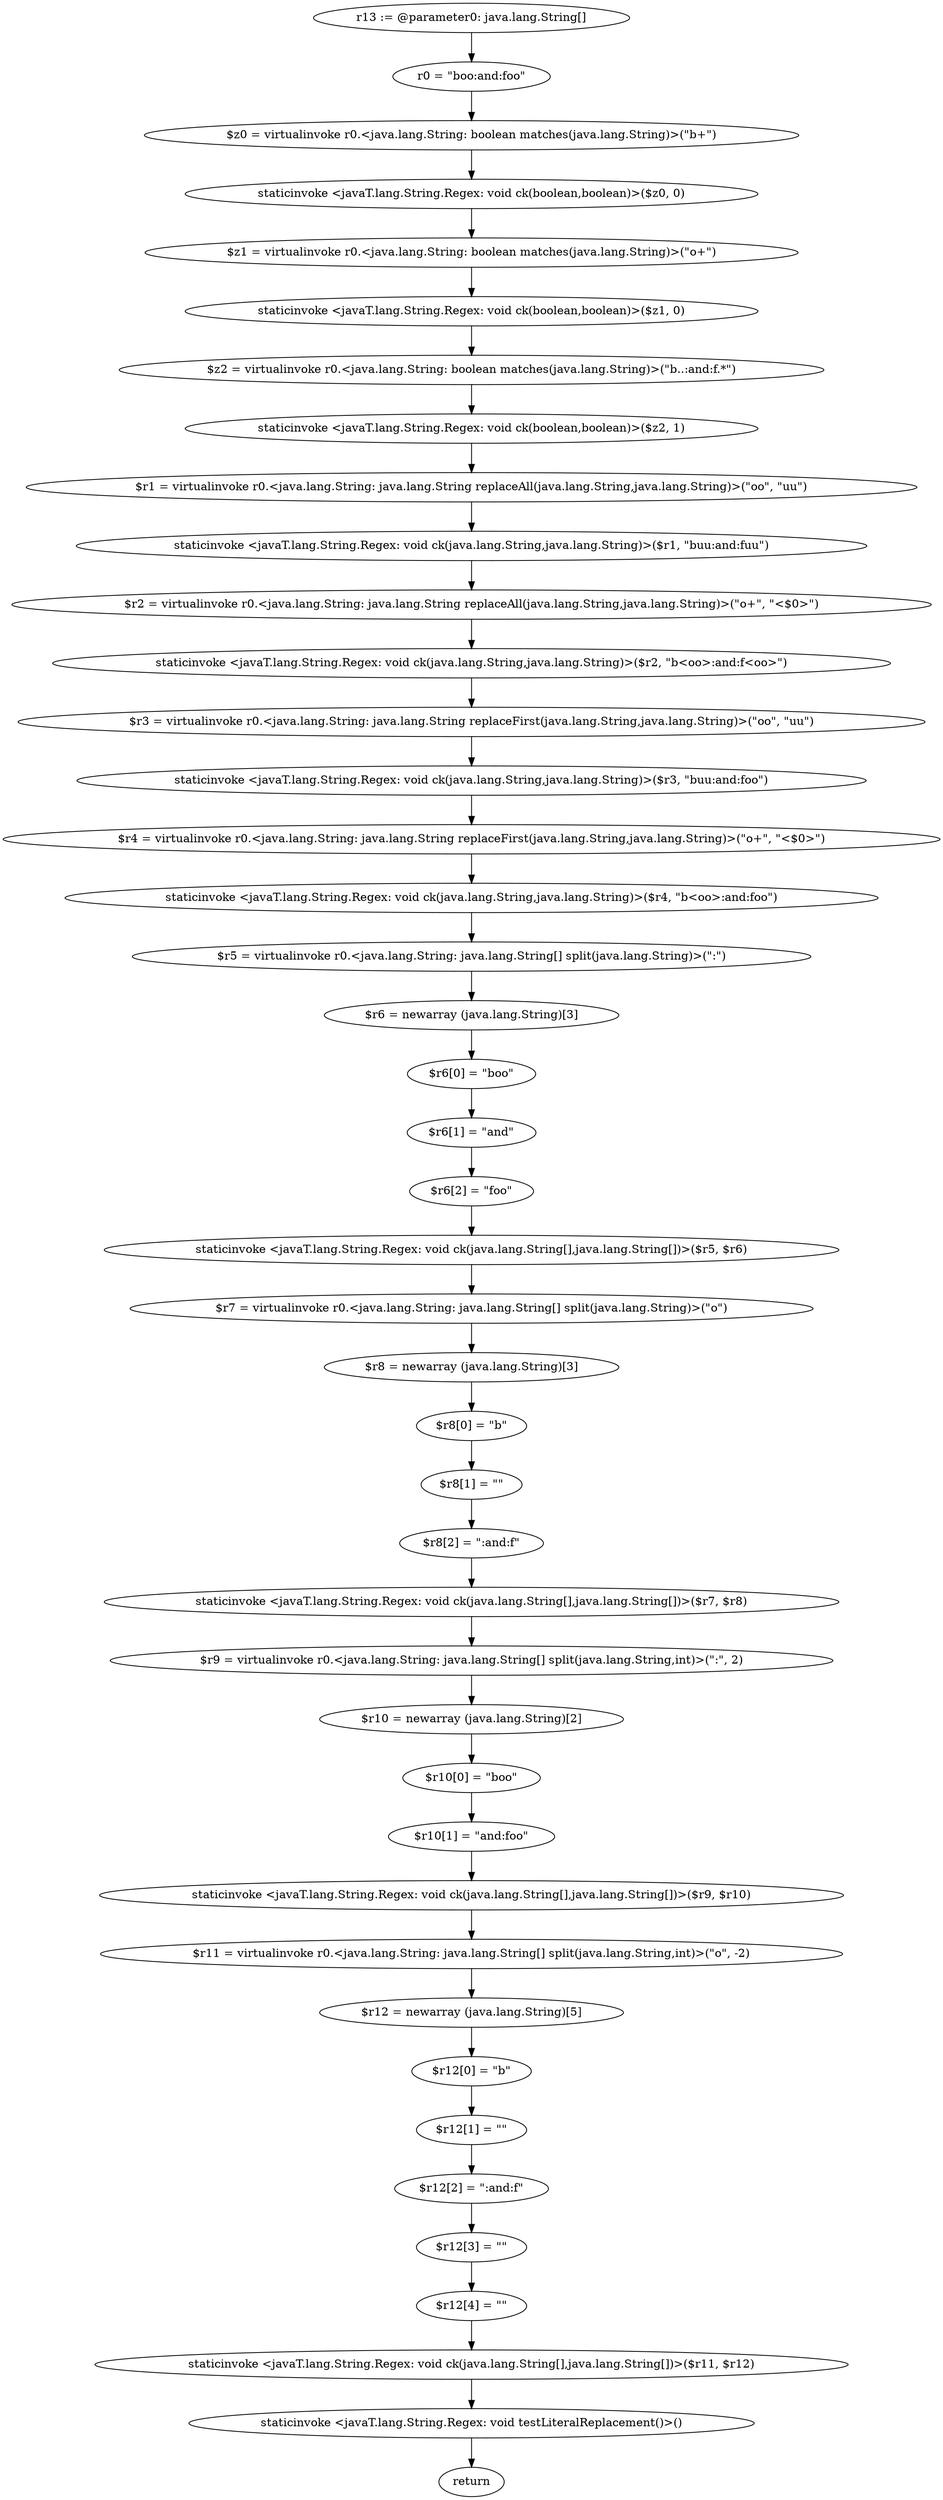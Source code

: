 digraph "unitGraph" {
    "r13 := @parameter0: java.lang.String[]"
    "r0 = \"boo:and:foo\""
    "$z0 = virtualinvoke r0.<java.lang.String: boolean matches(java.lang.String)>(\"b+\")"
    "staticinvoke <javaT.lang.String.Regex: void ck(boolean,boolean)>($z0, 0)"
    "$z1 = virtualinvoke r0.<java.lang.String: boolean matches(java.lang.String)>(\"o+\")"
    "staticinvoke <javaT.lang.String.Regex: void ck(boolean,boolean)>($z1, 0)"
    "$z2 = virtualinvoke r0.<java.lang.String: boolean matches(java.lang.String)>(\"b..:and:f.*\")"
    "staticinvoke <javaT.lang.String.Regex: void ck(boolean,boolean)>($z2, 1)"
    "$r1 = virtualinvoke r0.<java.lang.String: java.lang.String replaceAll(java.lang.String,java.lang.String)>(\"oo\", \"uu\")"
    "staticinvoke <javaT.lang.String.Regex: void ck(java.lang.String,java.lang.String)>($r1, \"buu:and:fuu\")"
    "$r2 = virtualinvoke r0.<java.lang.String: java.lang.String replaceAll(java.lang.String,java.lang.String)>(\"o+\", \"<$0>\")"
    "staticinvoke <javaT.lang.String.Regex: void ck(java.lang.String,java.lang.String)>($r2, \"b<oo>:and:f<oo>\")"
    "$r3 = virtualinvoke r0.<java.lang.String: java.lang.String replaceFirst(java.lang.String,java.lang.String)>(\"oo\", \"uu\")"
    "staticinvoke <javaT.lang.String.Regex: void ck(java.lang.String,java.lang.String)>($r3, \"buu:and:foo\")"
    "$r4 = virtualinvoke r0.<java.lang.String: java.lang.String replaceFirst(java.lang.String,java.lang.String)>(\"o+\", \"<$0>\")"
    "staticinvoke <javaT.lang.String.Regex: void ck(java.lang.String,java.lang.String)>($r4, \"b<oo>:and:foo\")"
    "$r5 = virtualinvoke r0.<java.lang.String: java.lang.String[] split(java.lang.String)>(\":\")"
    "$r6 = newarray (java.lang.String)[3]"
    "$r6[0] = \"boo\""
    "$r6[1] = \"and\""
    "$r6[2] = \"foo\""
    "staticinvoke <javaT.lang.String.Regex: void ck(java.lang.String[],java.lang.String[])>($r5, $r6)"
    "$r7 = virtualinvoke r0.<java.lang.String: java.lang.String[] split(java.lang.String)>(\"o\")"
    "$r8 = newarray (java.lang.String)[3]"
    "$r8[0] = \"b\""
    "$r8[1] = \"\""
    "$r8[2] = \":and:f\""
    "staticinvoke <javaT.lang.String.Regex: void ck(java.lang.String[],java.lang.String[])>($r7, $r8)"
    "$r9 = virtualinvoke r0.<java.lang.String: java.lang.String[] split(java.lang.String,int)>(\":\", 2)"
    "$r10 = newarray (java.lang.String)[2]"
    "$r10[0] = \"boo\""
    "$r10[1] = \"and:foo\""
    "staticinvoke <javaT.lang.String.Regex: void ck(java.lang.String[],java.lang.String[])>($r9, $r10)"
    "$r11 = virtualinvoke r0.<java.lang.String: java.lang.String[] split(java.lang.String,int)>(\"o\", -2)"
    "$r12 = newarray (java.lang.String)[5]"
    "$r12[0] = \"b\""
    "$r12[1] = \"\""
    "$r12[2] = \":and:f\""
    "$r12[3] = \"\""
    "$r12[4] = \"\""
    "staticinvoke <javaT.lang.String.Regex: void ck(java.lang.String[],java.lang.String[])>($r11, $r12)"
    "staticinvoke <javaT.lang.String.Regex: void testLiteralReplacement()>()"
    "return"
    "r13 := @parameter0: java.lang.String[]"->"r0 = \"boo:and:foo\"";
    "r0 = \"boo:and:foo\""->"$z0 = virtualinvoke r0.<java.lang.String: boolean matches(java.lang.String)>(\"b+\")";
    "$z0 = virtualinvoke r0.<java.lang.String: boolean matches(java.lang.String)>(\"b+\")"->"staticinvoke <javaT.lang.String.Regex: void ck(boolean,boolean)>($z0, 0)";
    "staticinvoke <javaT.lang.String.Regex: void ck(boolean,boolean)>($z0, 0)"->"$z1 = virtualinvoke r0.<java.lang.String: boolean matches(java.lang.String)>(\"o+\")";
    "$z1 = virtualinvoke r0.<java.lang.String: boolean matches(java.lang.String)>(\"o+\")"->"staticinvoke <javaT.lang.String.Regex: void ck(boolean,boolean)>($z1, 0)";
    "staticinvoke <javaT.lang.String.Regex: void ck(boolean,boolean)>($z1, 0)"->"$z2 = virtualinvoke r0.<java.lang.String: boolean matches(java.lang.String)>(\"b..:and:f.*\")";
    "$z2 = virtualinvoke r0.<java.lang.String: boolean matches(java.lang.String)>(\"b..:and:f.*\")"->"staticinvoke <javaT.lang.String.Regex: void ck(boolean,boolean)>($z2, 1)";
    "staticinvoke <javaT.lang.String.Regex: void ck(boolean,boolean)>($z2, 1)"->"$r1 = virtualinvoke r0.<java.lang.String: java.lang.String replaceAll(java.lang.String,java.lang.String)>(\"oo\", \"uu\")";
    "$r1 = virtualinvoke r0.<java.lang.String: java.lang.String replaceAll(java.lang.String,java.lang.String)>(\"oo\", \"uu\")"->"staticinvoke <javaT.lang.String.Regex: void ck(java.lang.String,java.lang.String)>($r1, \"buu:and:fuu\")";
    "staticinvoke <javaT.lang.String.Regex: void ck(java.lang.String,java.lang.String)>($r1, \"buu:and:fuu\")"->"$r2 = virtualinvoke r0.<java.lang.String: java.lang.String replaceAll(java.lang.String,java.lang.String)>(\"o+\", \"<$0>\")";
    "$r2 = virtualinvoke r0.<java.lang.String: java.lang.String replaceAll(java.lang.String,java.lang.String)>(\"o+\", \"<$0>\")"->"staticinvoke <javaT.lang.String.Regex: void ck(java.lang.String,java.lang.String)>($r2, \"b<oo>:and:f<oo>\")";
    "staticinvoke <javaT.lang.String.Regex: void ck(java.lang.String,java.lang.String)>($r2, \"b<oo>:and:f<oo>\")"->"$r3 = virtualinvoke r0.<java.lang.String: java.lang.String replaceFirst(java.lang.String,java.lang.String)>(\"oo\", \"uu\")";
    "$r3 = virtualinvoke r0.<java.lang.String: java.lang.String replaceFirst(java.lang.String,java.lang.String)>(\"oo\", \"uu\")"->"staticinvoke <javaT.lang.String.Regex: void ck(java.lang.String,java.lang.String)>($r3, \"buu:and:foo\")";
    "staticinvoke <javaT.lang.String.Regex: void ck(java.lang.String,java.lang.String)>($r3, \"buu:and:foo\")"->"$r4 = virtualinvoke r0.<java.lang.String: java.lang.String replaceFirst(java.lang.String,java.lang.String)>(\"o+\", \"<$0>\")";
    "$r4 = virtualinvoke r0.<java.lang.String: java.lang.String replaceFirst(java.lang.String,java.lang.String)>(\"o+\", \"<$0>\")"->"staticinvoke <javaT.lang.String.Regex: void ck(java.lang.String,java.lang.String)>($r4, \"b<oo>:and:foo\")";
    "staticinvoke <javaT.lang.String.Regex: void ck(java.lang.String,java.lang.String)>($r4, \"b<oo>:and:foo\")"->"$r5 = virtualinvoke r0.<java.lang.String: java.lang.String[] split(java.lang.String)>(\":\")";
    "$r5 = virtualinvoke r0.<java.lang.String: java.lang.String[] split(java.lang.String)>(\":\")"->"$r6 = newarray (java.lang.String)[3]";
    "$r6 = newarray (java.lang.String)[3]"->"$r6[0] = \"boo\"";
    "$r6[0] = \"boo\""->"$r6[1] = \"and\"";
    "$r6[1] = \"and\""->"$r6[2] = \"foo\"";
    "$r6[2] = \"foo\""->"staticinvoke <javaT.lang.String.Regex: void ck(java.lang.String[],java.lang.String[])>($r5, $r6)";
    "staticinvoke <javaT.lang.String.Regex: void ck(java.lang.String[],java.lang.String[])>($r5, $r6)"->"$r7 = virtualinvoke r0.<java.lang.String: java.lang.String[] split(java.lang.String)>(\"o\")";
    "$r7 = virtualinvoke r0.<java.lang.String: java.lang.String[] split(java.lang.String)>(\"o\")"->"$r8 = newarray (java.lang.String)[3]";
    "$r8 = newarray (java.lang.String)[3]"->"$r8[0] = \"b\"";
    "$r8[0] = \"b\""->"$r8[1] = \"\"";
    "$r8[1] = \"\""->"$r8[2] = \":and:f\"";
    "$r8[2] = \":and:f\""->"staticinvoke <javaT.lang.String.Regex: void ck(java.lang.String[],java.lang.String[])>($r7, $r8)";
    "staticinvoke <javaT.lang.String.Regex: void ck(java.lang.String[],java.lang.String[])>($r7, $r8)"->"$r9 = virtualinvoke r0.<java.lang.String: java.lang.String[] split(java.lang.String,int)>(\":\", 2)";
    "$r9 = virtualinvoke r0.<java.lang.String: java.lang.String[] split(java.lang.String,int)>(\":\", 2)"->"$r10 = newarray (java.lang.String)[2]";
    "$r10 = newarray (java.lang.String)[2]"->"$r10[0] = \"boo\"";
    "$r10[0] = \"boo\""->"$r10[1] = \"and:foo\"";
    "$r10[1] = \"and:foo\""->"staticinvoke <javaT.lang.String.Regex: void ck(java.lang.String[],java.lang.String[])>($r9, $r10)";
    "staticinvoke <javaT.lang.String.Regex: void ck(java.lang.String[],java.lang.String[])>($r9, $r10)"->"$r11 = virtualinvoke r0.<java.lang.String: java.lang.String[] split(java.lang.String,int)>(\"o\", -2)";
    "$r11 = virtualinvoke r0.<java.lang.String: java.lang.String[] split(java.lang.String,int)>(\"o\", -2)"->"$r12 = newarray (java.lang.String)[5]";
    "$r12 = newarray (java.lang.String)[5]"->"$r12[0] = \"b\"";
    "$r12[0] = \"b\""->"$r12[1] = \"\"";
    "$r12[1] = \"\""->"$r12[2] = \":and:f\"";
    "$r12[2] = \":and:f\""->"$r12[3] = \"\"";
    "$r12[3] = \"\""->"$r12[4] = \"\"";
    "$r12[4] = \"\""->"staticinvoke <javaT.lang.String.Regex: void ck(java.lang.String[],java.lang.String[])>($r11, $r12)";
    "staticinvoke <javaT.lang.String.Regex: void ck(java.lang.String[],java.lang.String[])>($r11, $r12)"->"staticinvoke <javaT.lang.String.Regex: void testLiteralReplacement()>()";
    "staticinvoke <javaT.lang.String.Regex: void testLiteralReplacement()>()"->"return";
}
